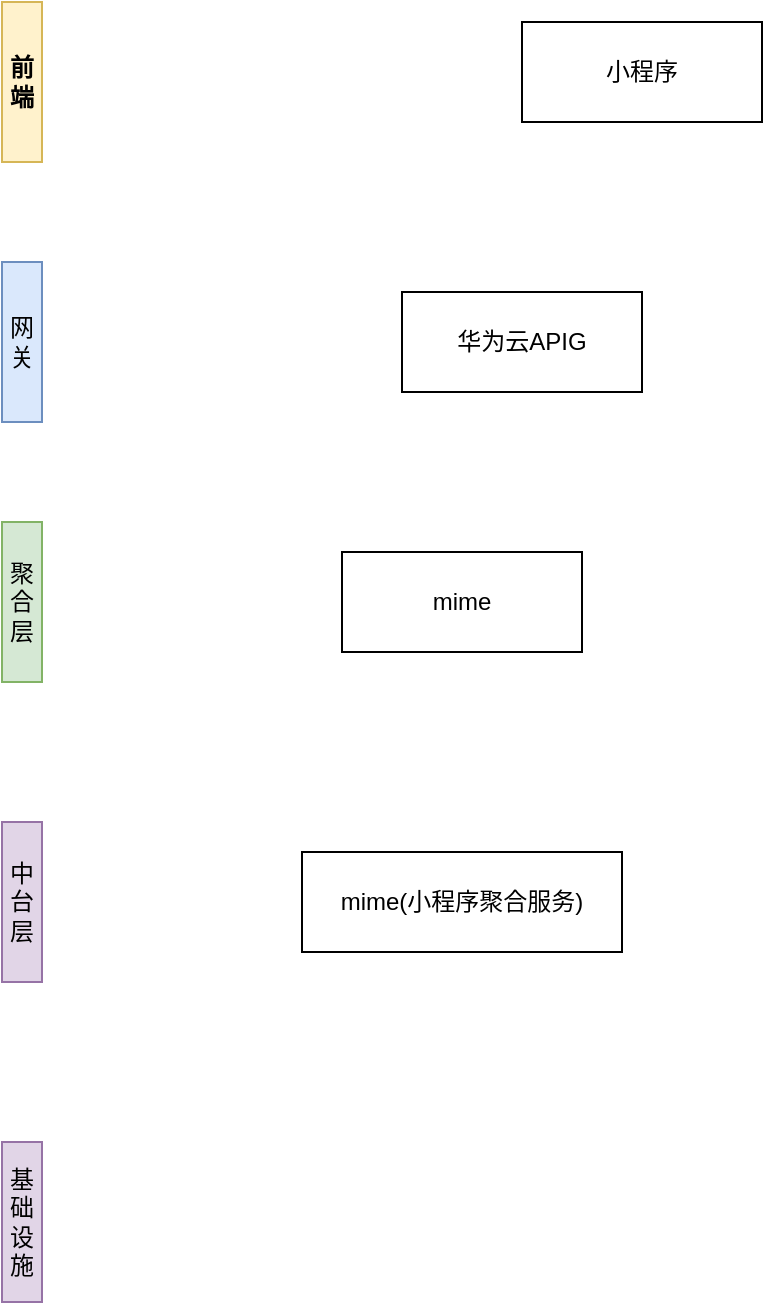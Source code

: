 <mxfile version="21.3.5" type="github">
  <diagram name="Page-1" id="7Pt5JdpYoL4AQ6x-ODm_">
    <mxGraphModel dx="1434" dy="700" grid="1" gridSize="10" guides="1" tooltips="1" connect="1" arrows="1" fold="1" page="1" pageScale="1" pageWidth="850" pageHeight="1100" math="0" shadow="0">
      <root>
        <mxCell id="0" />
        <mxCell id="1" parent="0" />
        <mxCell id="xkbz179fJwxEYXa0ZDRS-1" value="&lt;b&gt;前端&lt;/b&gt;" style="rounded=0;whiteSpace=wrap;html=1;fillColor=#fff2cc;strokeColor=#d6b656;" parent="1" vertex="1">
          <mxGeometry x="70" y="90" width="20" height="80" as="geometry" />
        </mxCell>
        <mxCell id="xkbz179fJwxEYXa0ZDRS-3" value="华为云APIG" style="rounded=0;whiteSpace=wrap;html=1;" parent="1" vertex="1">
          <mxGeometry x="270" y="235" width="120" height="50" as="geometry" />
        </mxCell>
        <mxCell id="xkbz179fJwxEYXa0ZDRS-4" value="网关" style="rounded=0;whiteSpace=wrap;html=1;fillColor=#dae8fc;strokeColor=#6c8ebf;" parent="1" vertex="1">
          <mxGeometry x="70" y="220" width="20" height="80" as="geometry" />
        </mxCell>
        <mxCell id="xkbz179fJwxEYXa0ZDRS-5" value="聚合层" style="rounded=0;whiteSpace=wrap;html=1;fillColor=#d5e8d4;strokeColor=#82b366;" parent="1" vertex="1">
          <mxGeometry x="70" y="350" width="20" height="80" as="geometry" />
        </mxCell>
        <mxCell id="xkbz179fJwxEYXa0ZDRS-6" value="中台层" style="rounded=0;whiteSpace=wrap;html=1;fillColor=#e1d5e7;strokeColor=#9673a6;" parent="1" vertex="1">
          <mxGeometry x="70" y="500" width="20" height="80" as="geometry" />
        </mxCell>
        <mxCell id="eS861rJks0ixXEZPdbiH-2" value="mime" style="rounded=0;whiteSpace=wrap;html=1;" vertex="1" parent="1">
          <mxGeometry x="240" y="365" width="120" height="50" as="geometry" />
        </mxCell>
        <mxCell id="eS861rJks0ixXEZPdbiH-3" value="小程序" style="rounded=0;whiteSpace=wrap;html=1;" vertex="1" parent="1">
          <mxGeometry x="330" y="100" width="120" height="50" as="geometry" />
        </mxCell>
        <mxCell id="eS861rJks0ixXEZPdbiH-4" value="mime(小程序聚合服务)" style="rounded=0;whiteSpace=wrap;html=1;" vertex="1" parent="1">
          <mxGeometry x="220" y="515" width="160" height="50" as="geometry" />
        </mxCell>
        <mxCell id="eS861rJks0ixXEZPdbiH-5" value="基础设施" style="rounded=0;whiteSpace=wrap;html=1;fillColor=#e1d5e7;strokeColor=#9673a6;" vertex="1" parent="1">
          <mxGeometry x="70" y="660" width="20" height="80" as="geometry" />
        </mxCell>
      </root>
    </mxGraphModel>
  </diagram>
</mxfile>

